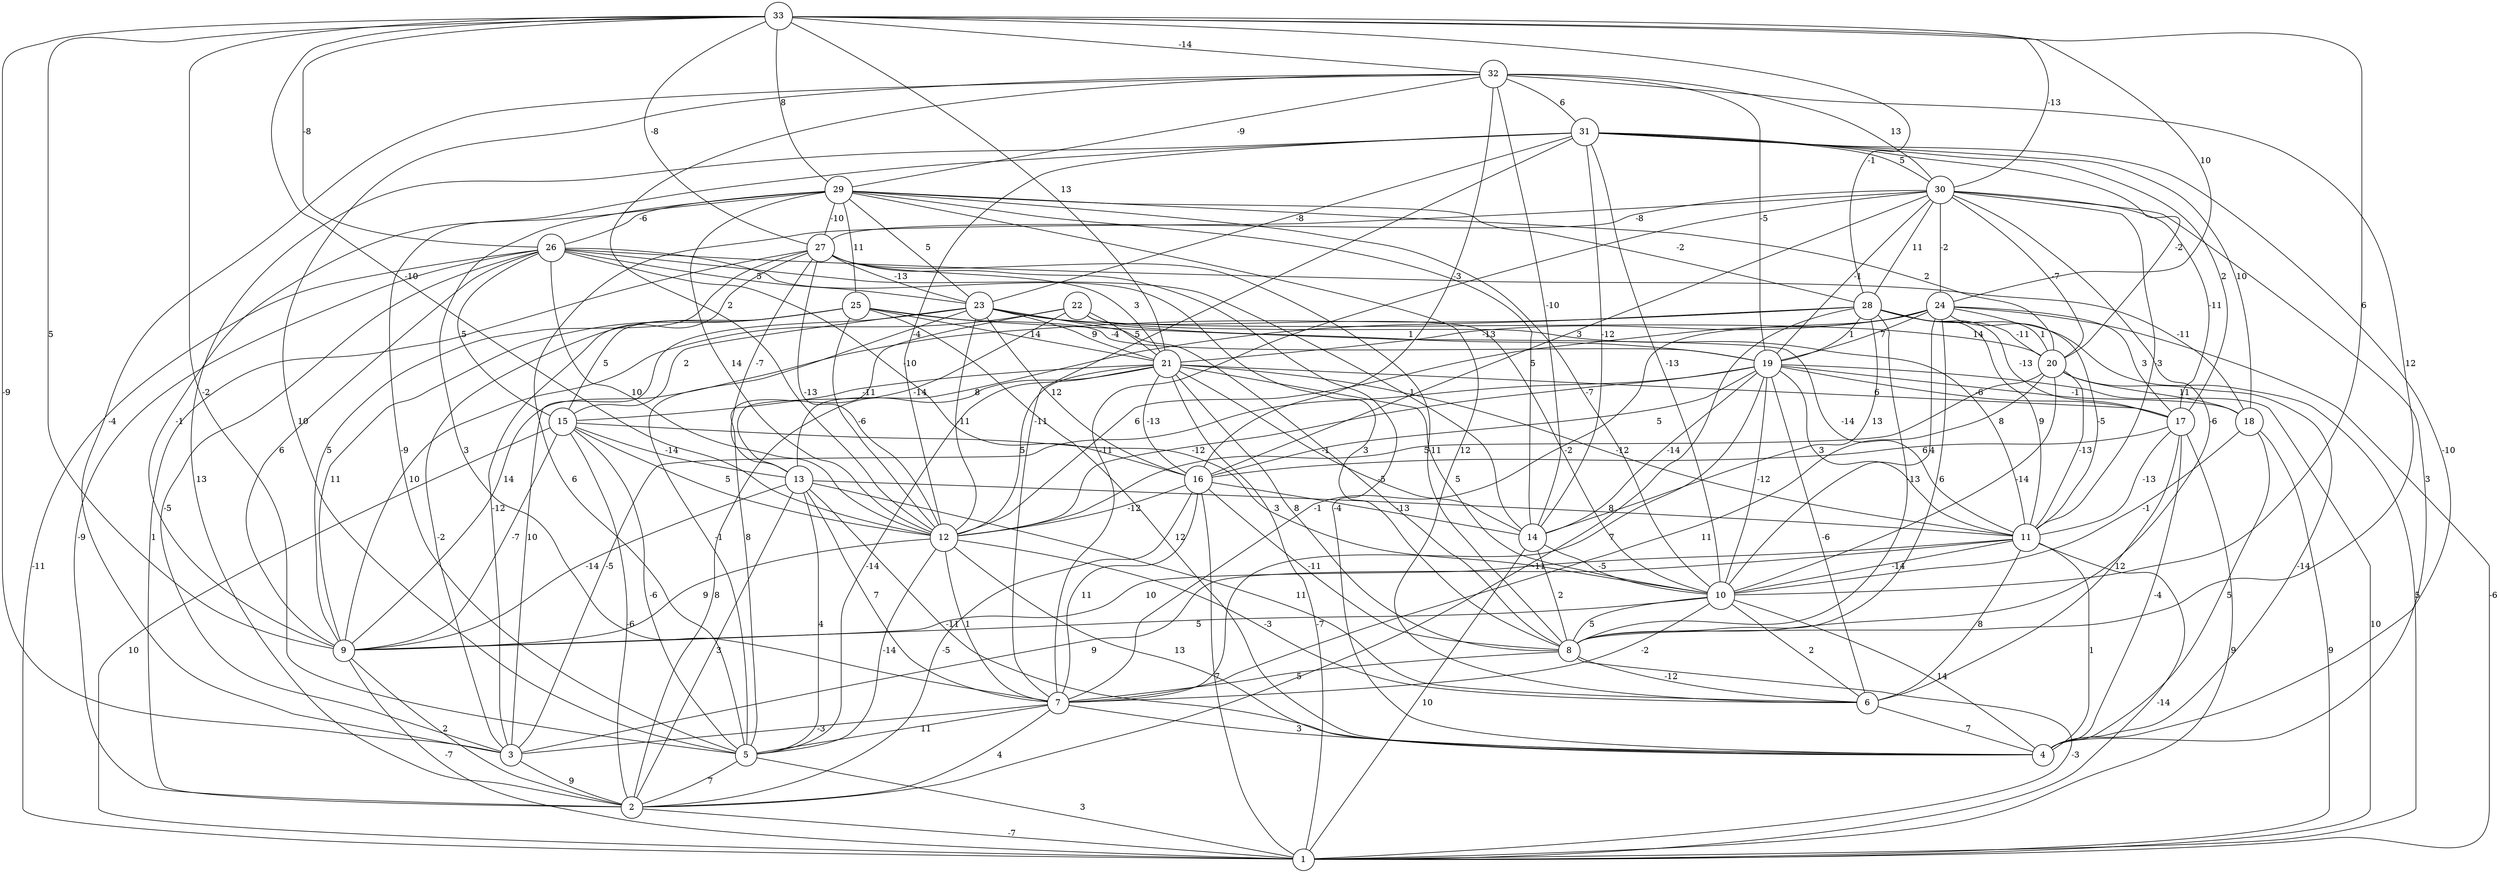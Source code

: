 graph { 
	 fontname="Helvetica,Arial,sans-serif" 
	 node [shape = circle]; 
	 33 -- 3 [label = "-9"];
	 33 -- 5 [label = "-2"];
	 33 -- 9 [label = "5"];
	 33 -- 10 [label = "6"];
	 33 -- 12 [label = "-10"];
	 33 -- 21 [label = "13"];
	 33 -- 24 [label = "10"];
	 33 -- 26 [label = "-8"];
	 33 -- 27 [label = "-8"];
	 33 -- 28 [label = "-1"];
	 33 -- 29 [label = "8"];
	 33 -- 30 [label = "-13"];
	 33 -- 32 [label = "-14"];
	 32 -- 3 [label = "-4"];
	 32 -- 5 [label = "10"];
	 32 -- 8 [label = "12"];
	 32 -- 12 [label = "2"];
	 32 -- 14 [label = "-10"];
	 32 -- 16 [label = "-3"];
	 32 -- 19 [label = "-5"];
	 32 -- 29 [label = "-9"];
	 32 -- 30 [label = "13"];
	 32 -- 31 [label = "6"];
	 31 -- 2 [label = "13"];
	 31 -- 4 [label = "-10"];
	 31 -- 5 [label = "-9"];
	 31 -- 7 [label = "-11"];
	 31 -- 10 [label = "-13"];
	 31 -- 12 [label = "-4"];
	 31 -- 14 [label = "-12"];
	 31 -- 17 [label = "2"];
	 31 -- 18 [label = "10"];
	 31 -- 20 [label = "-2"];
	 31 -- 23 [label = "-8"];
	 31 -- 30 [label = "5"];
	 30 -- 4 [label = "3"];
	 30 -- 5 [label = "6"];
	 30 -- 7 [label = "-11"];
	 30 -- 8 [label = "-6"];
	 30 -- 11 [label = "-3"];
	 30 -- 16 [label = "3"];
	 30 -- 17 [label = "-11"];
	 30 -- 19 [label = "-1"];
	 30 -- 20 [label = "-7"];
	 30 -- 24 [label = "-2"];
	 30 -- 27 [label = "-8"];
	 30 -- 28 [label = "11"];
	 29 -- 6 [label = "12"];
	 29 -- 7 [label = "3"];
	 29 -- 9 [label = "-1"];
	 29 -- 10 [label = "-7"];
	 29 -- 12 [label = "14"];
	 29 -- 14 [label = "5"];
	 29 -- 20 [label = "2"];
	 29 -- 23 [label = "5"];
	 29 -- 25 [label = "11"];
	 29 -- 26 [label = "-6"];
	 29 -- 27 [label = "-10"];
	 29 -- 28 [label = "-2"];
	 28 -- 1 [label = "5"];
	 28 -- 2 [label = "-11"];
	 28 -- 8 [label = "-13"];
	 28 -- 9 [label = "14"];
	 28 -- 11 [label = "9"];
	 28 -- 13 [label = "8"];
	 28 -- 14 [label = "13"];
	 28 -- 17 [label = "-13"];
	 28 -- 19 [label = "1"];
	 28 -- 20 [label = "-11"];
	 27 -- 2 [label = "1"];
	 27 -- 3 [label = "-12"];
	 27 -- 4 [label = "-4"];
	 27 -- 8 [label = "-11"];
	 27 -- 9 [label = "5"];
	 27 -- 12 [label = "-13"];
	 27 -- 13 [label = "-7"];
	 27 -- 21 [label = "3"];
	 27 -- 23 [label = "-13"];
	 26 -- 1 [label = "-11"];
	 26 -- 2 [label = "-9"];
	 26 -- 3 [label = "-5"];
	 26 -- 8 [label = "3"];
	 26 -- 9 [label = "6"];
	 26 -- 12 [label = "10"];
	 26 -- 14 [label = "1"];
	 26 -- 15 [label = "5"];
	 26 -- 16 [label = "-10"];
	 26 -- 18 [label = "-11"];
	 26 -- 23 [label = "5"];
	 25 -- 3 [label = "-2"];
	 25 -- 4 [label = "12"];
	 25 -- 9 [label = "11"];
	 25 -- 11 [label = "-14"];
	 25 -- 12 [label = "-6"];
	 25 -- 15 [label = "5"];
	 25 -- 19 [label = "-4"];
	 25 -- 21 [label = "14"];
	 24 -- 1 [label = "-6"];
	 24 -- 7 [label = "-1"];
	 24 -- 8 [label = "6"];
	 24 -- 10 [label = "4"];
	 24 -- 11 [label = "-5"];
	 24 -- 12 [label = "6"];
	 24 -- 17 [label = "3"];
	 24 -- 19 [label = "7"];
	 24 -- 20 [label = "1"];
	 24 -- 21 [label = "-13"];
	 23 -- 3 [label = "10"];
	 23 -- 5 [label = "-1"];
	 23 -- 8 [label = "-5"];
	 23 -- 12 [label = "-11"];
	 23 -- 15 [label = "2"];
	 23 -- 16 [label = "12"];
	 23 -- 19 [label = "1"];
	 23 -- 20 [label = "14"];
	 23 -- 21 [label = "9"];
	 22 -- 5 [label = "8"];
	 22 -- 9 [label = "10"];
	 22 -- 10 [label = "-2"];
	 22 -- 11 [label = "8"];
	 22 -- 13 [label = "-14"];
	 22 -- 21 [label = "5"];
	 21 -- 1 [label = "-7"];
	 21 -- 2 [label = "8"];
	 21 -- 5 [label = "-14"];
	 21 -- 8 [label = "8"];
	 21 -- 10 [label = "5"];
	 21 -- 11 [label = "-12"];
	 21 -- 12 [label = "5"];
	 21 -- 14 [label = "-1"];
	 21 -- 15 [label = "-11"];
	 21 -- 16 [label = "-13"];
	 21 -- 17 [label = "6"];
	 20 -- 4 [label = "-14"];
	 20 -- 7 [label = "11"];
	 20 -- 10 [label = "-14"];
	 20 -- 11 [label = "-13"];
	 20 -- 12 [label = "5"];
	 20 -- 18 [label = "11"];
	 19 -- 1 [label = "10"];
	 19 -- 3 [label = "-5"];
	 19 -- 6 [label = "-6"];
	 19 -- 7 [label = "7"];
	 19 -- 10 [label = "-12"];
	 19 -- 11 [label = "3"];
	 19 -- 12 [label = "-12"];
	 19 -- 14 [label = "-14"];
	 19 -- 16 [label = "5"];
	 19 -- 17 [label = "-6"];
	 19 -- 18 [label = "-1"];
	 18 -- 1 [label = "9"];
	 18 -- 4 [label = "5"];
	 18 -- 10 [label = "-1"];
	 17 -- 1 [label = "9"];
	 17 -- 4 [label = "-4"];
	 17 -- 6 [label = "12"];
	 17 -- 11 [label = "-13"];
	 17 -- 16 [label = "6"];
	 16 -- 1 [label = "7"];
	 16 -- 2 [label = "-5"];
	 16 -- 7 [label = "11"];
	 16 -- 8 [label = "-11"];
	 16 -- 12 [label = "-12"];
	 16 -- 14 [label = "-13"];
	 15 -- 1 [label = "10"];
	 15 -- 2 [label = "-6"];
	 15 -- 5 [label = "-6"];
	 15 -- 9 [label = "-7"];
	 15 -- 10 [label = "3"];
	 15 -- 12 [label = "5"];
	 15 -- 13 [label = "-14"];
	 14 -- 1 [label = "10"];
	 14 -- 8 [label = "2"];
	 14 -- 10 [label = "-5"];
	 13 -- 2 [label = "3"];
	 13 -- 4 [label = "-11"];
	 13 -- 5 [label = "4"];
	 13 -- 6 [label = "11"];
	 13 -- 7 [label = "7"];
	 13 -- 9 [label = "-14"];
	 13 -- 11 [label = "8"];
	 12 -- 4 [label = "13"];
	 12 -- 5 [label = "-14"];
	 12 -- 6 [label = "-3"];
	 12 -- 7 [label = "1"];
	 12 -- 9 [label = "9"];
	 11 -- 1 [label = "-14"];
	 11 -- 3 [label = "9"];
	 11 -- 4 [label = "1"];
	 11 -- 6 [label = "8"];
	 11 -- 9 [label = "10"];
	 11 -- 10 [label = "-14"];
	 10 -- 4 [label = "14"];
	 10 -- 6 [label = "2"];
	 10 -- 7 [label = "-2"];
	 10 -- 8 [label = "5"];
	 10 -- 9 [label = "5"];
	 9 -- 1 [label = "-7"];
	 9 -- 2 [label = "2"];
	 8 -- 1 [label = "-3"];
	 8 -- 6 [label = "-12"];
	 8 -- 7 [label = "5"];
	 7 -- 2 [label = "4"];
	 7 -- 3 [label = "-3"];
	 7 -- 4 [label = "3"];
	 7 -- 5 [label = "11"];
	 6 -- 4 [label = "7"];
	 5 -- 1 [label = "3"];
	 5 -- 2 [label = "7"];
	 3 -- 2 [label = "9"];
	 2 -- 1 [label = "-7"];
	 1;
	 2;
	 3;
	 4;
	 5;
	 6;
	 7;
	 8;
	 9;
	 10;
	 11;
	 12;
	 13;
	 14;
	 15;
	 16;
	 17;
	 18;
	 19;
	 20;
	 21;
	 22;
	 23;
	 24;
	 25;
	 26;
	 27;
	 28;
	 29;
	 30;
	 31;
	 32;
	 33;
}
